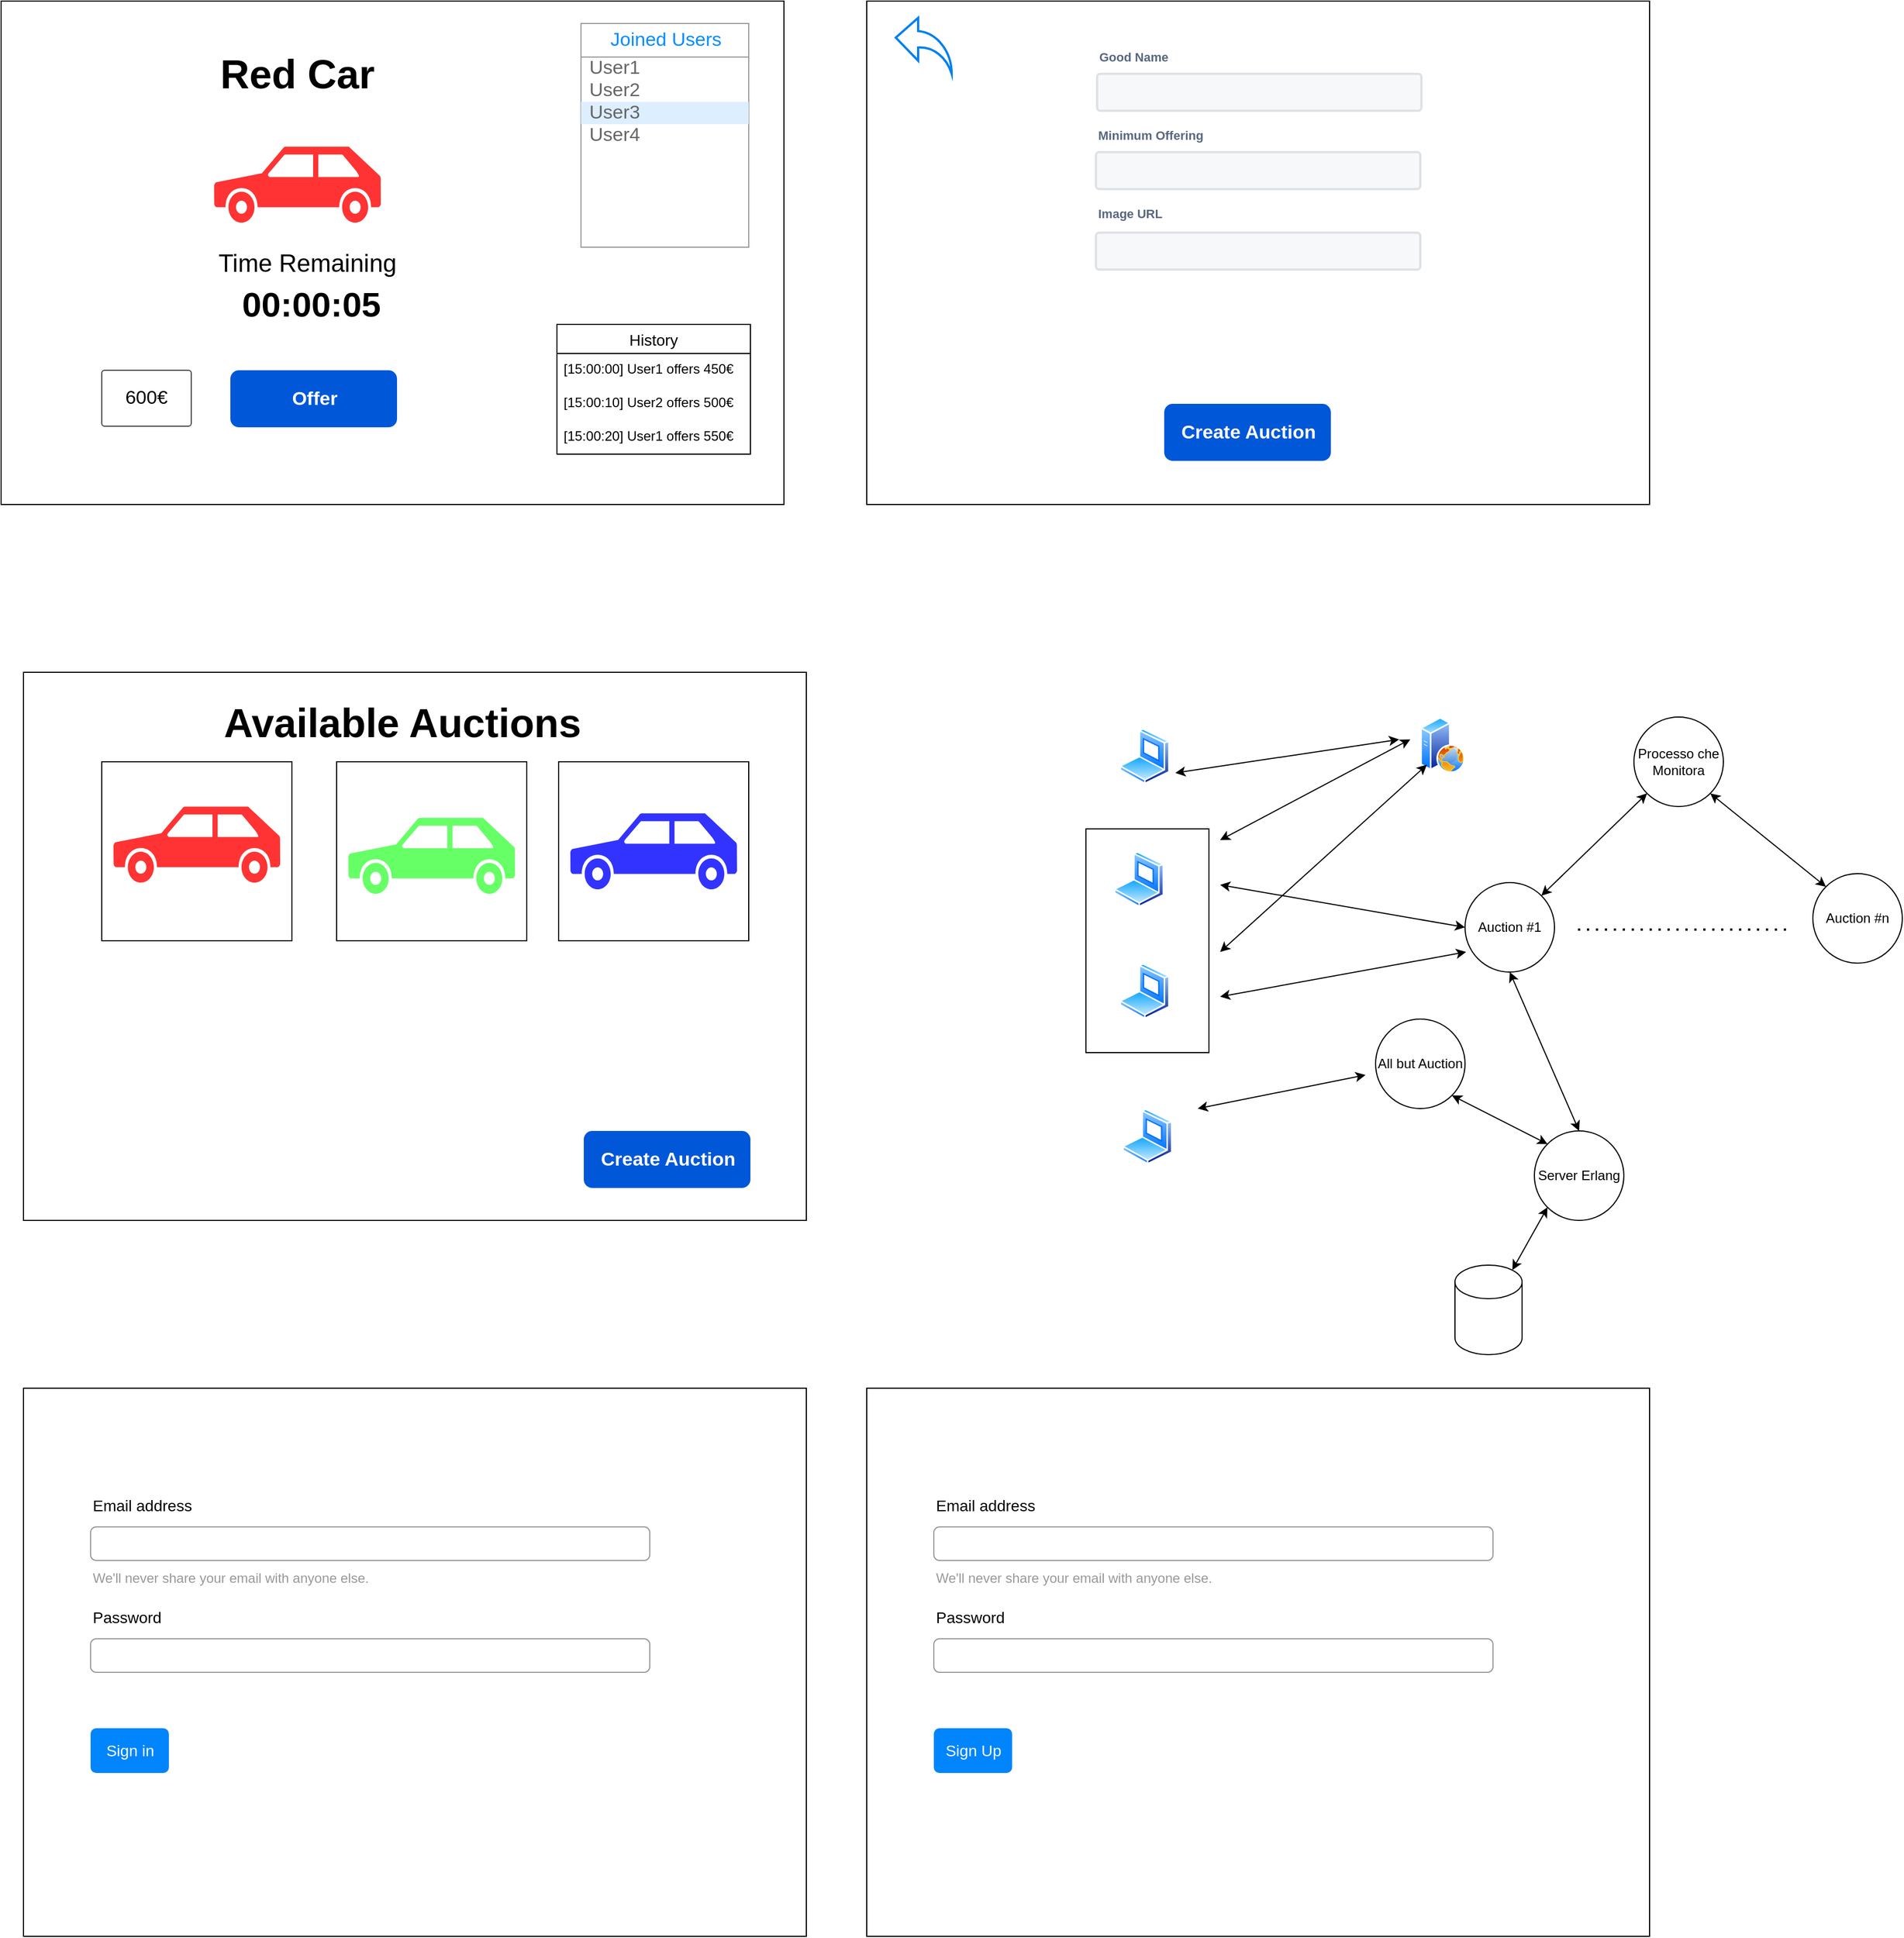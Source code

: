 <mxfile version="16.2.7" type="device"><diagram id="AAyC3lrXOzV0uvskXM_k" name="Page-1"><mxGraphModel dx="897" dy="621" grid="1" gridSize="10" guides="1" tooltips="1" connect="1" arrows="1" fold="1" page="1" pageScale="1" pageWidth="827" pageHeight="1169" math="0" shadow="0"><root><mxCell id="0"/><mxCell id="1" parent="0"/><mxCell id="7mlAIiychvpbXb9Y0mKv-1" value="" style="rounded=0;whiteSpace=wrap;html=1;" parent="1" vertex="1"><mxGeometry x="180" y="180" width="700" height="450" as="geometry"/></mxCell><mxCell id="7mlAIiychvpbXb9Y0mKv-38" value="" style="strokeWidth=1;shadow=0;dashed=0;align=center;html=1;shape=mxgraph.mockup.forms.rrect;rSize=0;strokeColor=#999999;fillColor=#ffffff;" parent="1" vertex="1"><mxGeometry x="698.5" y="200" width="150" height="200" as="geometry"/></mxCell><mxCell id="7mlAIiychvpbXb9Y0mKv-39" value="Joined Users" style="strokeWidth=1;shadow=0;dashed=0;align=center;html=1;shape=mxgraph.mockup.forms.rrect;rSize=0;strokeColor=#999999;fontColor=#008cff;fontSize=17;fillColor=#ffffff;resizeWidth=1;" parent="7mlAIiychvpbXb9Y0mKv-38" vertex="1"><mxGeometry width="150" height="30" relative="1" as="geometry"/></mxCell><mxCell id="7mlAIiychvpbXb9Y0mKv-40" value="User1" style="strokeWidth=1;shadow=0;dashed=0;align=center;html=1;shape=mxgraph.mockup.forms.anchor;fontSize=17;fontColor=#666666;align=left;spacingLeft=5;resizeWidth=1;" parent="7mlAIiychvpbXb9Y0mKv-38" vertex="1"><mxGeometry width="150" height="20" relative="1" as="geometry"><mxPoint y="30" as="offset"/></mxGeometry></mxCell><mxCell id="7mlAIiychvpbXb9Y0mKv-41" value="User2" style="strokeWidth=1;shadow=0;dashed=0;align=center;html=1;shape=mxgraph.mockup.forms.anchor;fontSize=17;fontColor=#666666;align=left;spacingLeft=5;resizeWidth=1;" parent="7mlAIiychvpbXb9Y0mKv-38" vertex="1"><mxGeometry width="150" height="20" relative="1" as="geometry"><mxPoint y="50" as="offset"/></mxGeometry></mxCell><mxCell id="7mlAIiychvpbXb9Y0mKv-42" value="User3" style="strokeWidth=1;shadow=0;dashed=0;align=center;html=1;shape=mxgraph.mockup.forms.rrect;rSize=0;fontSize=17;fontColor=#666666;align=left;spacingLeft=5;fillColor=#ddeeff;strokeColor=none;resizeWidth=1;" parent="7mlAIiychvpbXb9Y0mKv-38" vertex="1"><mxGeometry width="150" height="20" relative="1" as="geometry"><mxPoint y="70" as="offset"/></mxGeometry></mxCell><mxCell id="7mlAIiychvpbXb9Y0mKv-43" value="User4" style="strokeWidth=1;shadow=0;dashed=0;align=center;html=1;shape=mxgraph.mockup.forms.anchor;fontSize=17;fontColor=#666666;align=left;spacingLeft=5;resizeWidth=1;" parent="7mlAIiychvpbXb9Y0mKv-38" vertex="1"><mxGeometry width="150" height="20" relative="1" as="geometry"><mxPoint y="90" as="offset"/></mxGeometry></mxCell><mxCell id="7mlAIiychvpbXb9Y0mKv-46" value="History" style="swimlane;fontStyle=0;childLayout=stackLayout;horizontal=1;startSize=26;horizontalStack=0;resizeParent=1;resizeParentMax=0;resizeLast=0;collapsible=1;marginBottom=0;align=center;fontSize=14;" parent="1" vertex="1"><mxGeometry x="677" y="469" width="173" height="116" as="geometry"/></mxCell><mxCell id="7mlAIiychvpbXb9Y0mKv-47" value="[15:00:00] User1 offers 450€" style="text;strokeColor=none;fillColor=none;spacingLeft=4;spacingRight=4;overflow=hidden;rotatable=0;points=[[0,0.5],[1,0.5]];portConstraint=eastwest;fontSize=12;" parent="7mlAIiychvpbXb9Y0mKv-46" vertex="1"><mxGeometry y="26" width="173" height="30" as="geometry"/></mxCell><mxCell id="7mlAIiychvpbXb9Y0mKv-48" value="[15:00:10] User2 offers 500€" style="text;strokeColor=none;fillColor=none;spacingLeft=4;spacingRight=4;overflow=hidden;rotatable=0;points=[[0,0.5],[1,0.5]];portConstraint=eastwest;fontSize=12;" parent="7mlAIiychvpbXb9Y0mKv-46" vertex="1"><mxGeometry y="56" width="173" height="30" as="geometry"/></mxCell><mxCell id="7mlAIiychvpbXb9Y0mKv-49" value="[15:00:20] User1 offers 550€" style="text;strokeColor=none;fillColor=none;spacingLeft=4;spacingRight=4;overflow=hidden;rotatable=0;points=[[0,0.5],[1,0.5]];portConstraint=eastwest;fontSize=12;" parent="7mlAIiychvpbXb9Y0mKv-46" vertex="1"><mxGeometry y="86" width="173" height="30" as="geometry"/></mxCell><mxCell id="7mlAIiychvpbXb9Y0mKv-50" value="" style="shape=mxgraph.signs.transportation.car_3;html=1;pointerEvents=1;fillColor=#FF3333;strokeColor=none;verticalLabelPosition=bottom;verticalAlign=top;align=center;" parent="1" vertex="1"><mxGeometry x="370.5" y="310" width="149" height="68" as="geometry"/></mxCell><mxCell id="7mlAIiychvpbXb9Y0mKv-51" value="&lt;b&gt;&lt;font style=&quot;font-size: 36px&quot;&gt;Red Car&lt;/font&gt;&lt;/b&gt;" style="text;html=1;strokeColor=none;fillColor=none;align=center;verticalAlign=middle;whiteSpace=wrap;rounded=0;" parent="1" vertex="1"><mxGeometry x="360" y="210" width="170" height="70" as="geometry"/></mxCell><mxCell id="7mlAIiychvpbXb9Y0mKv-52" value="Time Remaining" style="text;html=1;strokeColor=none;fillColor=none;align=center;verticalAlign=middle;whiteSpace=wrap;rounded=0;fontSize=22;" parent="1" vertex="1"><mxGeometry x="370.5" y="400" width="166" height="30" as="geometry"/></mxCell><mxCell id="7mlAIiychvpbXb9Y0mKv-53" value="&lt;b&gt;&lt;font style=&quot;font-size: 31px&quot;&gt;00:00:05&lt;/font&gt;&lt;/b&gt;" style="text;html=1;strokeColor=none;fillColor=none;align=center;verticalAlign=middle;whiteSpace=wrap;rounded=0;fontSize=22;" parent="1" vertex="1"><mxGeometry x="385" y="420" width="145" height="61" as="geometry"/></mxCell><mxCell id="7mlAIiychvpbXb9Y0mKv-55" value="&lt;b&gt;&lt;font style=&quot;font-size: 17px&quot;&gt;Offer&lt;/font&gt;&lt;/b&gt;" style="rounded=1;fillColor=#0057D8;align=center;strokeColor=none;html=1;fontColor=#ffffff;fontSize=12;sketch=0;" parent="1" vertex="1"><mxGeometry x="385" y="510" width="149" height="51" as="geometry"/></mxCell><mxCell id="7mlAIiychvpbXb9Y0mKv-57" value="&lt;font style=&quot;font-size: 17px&quot;&gt;600€&lt;/font&gt;" style="strokeWidth=1;html=1;shadow=0;dashed=0;shape=mxgraph.ios.iTextInput;strokeColor=#444444;buttonText=;fontSize=8;whiteSpace=wrap;align=center;fillColor=none;" parent="1" vertex="1"><mxGeometry x="270" y="510" width="80" height="50" as="geometry"/></mxCell><mxCell id="7mlAIiychvpbXb9Y0mKv-58" value="" style="rounded=0;whiteSpace=wrap;html=1;" parent="1" vertex="1"><mxGeometry x="200" y="780" width="700" height="490" as="geometry"/></mxCell><mxCell id="7mlAIiychvpbXb9Y0mKv-83" value="" style="shape=mxgraph.signs.transportation.car_3;html=1;pointerEvents=1;fillColor=#FF3333;strokeColor=none;verticalLabelPosition=bottom;verticalAlign=top;align=center;" parent="1" vertex="1"><mxGeometry x="280.5" y="900" width="149" height="68" as="geometry"/></mxCell><mxCell id="7mlAIiychvpbXb9Y0mKv-85" value="" style="rounded=0;whiteSpace=wrap;html=1;fontSize=17;fillColor=none;" parent="1" vertex="1"><mxGeometry x="480" y="860" width="170" height="160" as="geometry"/></mxCell><mxCell id="7mlAIiychvpbXb9Y0mKv-88" value="" style="shape=mxgraph.signs.transportation.car_3;html=1;pointerEvents=1;fillColor=#66FF66;strokeColor=none;verticalLabelPosition=bottom;verticalAlign=top;align=center;" parent="1" vertex="1"><mxGeometry x="490.5" y="910" width="149" height="68" as="geometry"/></mxCell><mxCell id="7mlAIiychvpbXb9Y0mKv-89" value="&lt;b&gt;&lt;font style=&quot;font-size: 17px&quot;&gt;Create Auction&lt;/font&gt;&lt;/b&gt;" style="rounded=1;fillColor=#0057D8;align=center;strokeColor=none;html=1;fontColor=#ffffff;fontSize=12;sketch=0;" parent="1" vertex="1"><mxGeometry x="701" y="1190" width="149" height="51" as="geometry"/></mxCell><mxCell id="7mlAIiychvpbXb9Y0mKv-90" value="&lt;b&gt;&lt;font style=&quot;font-size: 36px&quot;&gt;Available Auctions&lt;/font&gt;&lt;/b&gt;" style="text;html=1;strokeColor=none;fillColor=none;align=center;verticalAlign=middle;whiteSpace=wrap;rounded=0;" parent="1" vertex="1"><mxGeometry x="377" y="790" width="324" height="70" as="geometry"/></mxCell><mxCell id="7mlAIiychvpbXb9Y0mKv-91" value="" style="rounded=0;whiteSpace=wrap;html=1;fontSize=17;fillColor=none;" parent="1" vertex="1"><mxGeometry x="678.5" y="860" width="170" height="160" as="geometry"/></mxCell><mxCell id="7mlAIiychvpbXb9Y0mKv-92" value="" style="shape=mxgraph.signs.transportation.car_3;html=1;pointerEvents=1;fillColor=#3333FF;strokeColor=none;verticalLabelPosition=bottom;verticalAlign=top;align=center;" parent="1" vertex="1"><mxGeometry x="689" y="906" width="149" height="68" as="geometry"/></mxCell><mxCell id="7mlAIiychvpbXb9Y0mKv-93" value="" style="rounded=0;whiteSpace=wrap;html=1;fontSize=17;fillColor=none;" parent="1" vertex="1"><mxGeometry x="270" y="860" width="170" height="160" as="geometry"/></mxCell><mxCell id="7mlAIiychvpbXb9Y0mKv-94" value="" style="rounded=0;whiteSpace=wrap;html=1;" parent="1" vertex="1"><mxGeometry x="954" y="180" width="700" height="450" as="geometry"/></mxCell><mxCell id="7mlAIiychvpbXb9Y0mKv-95" value="" style="html=1;verticalLabelPosition=bottom;align=center;labelBackgroundColor=#ffffff;verticalAlign=top;strokeWidth=2;strokeColor=#0080F0;shadow=0;dashed=0;shape=mxgraph.ios7.icons.back;fontSize=36;fillColor=none;" parent="1" vertex="1"><mxGeometry x="980" y="195" width="50" height="50" as="geometry"/></mxCell><mxCell id="7mlAIiychvpbXb9Y0mKv-100" value="Minimum Offering" style="fillColor=none;strokeColor=none;html=1;fontSize=11;fontStyle=0;align=left;fontColor=#596780;fontStyle=1;fontSize=11" parent="1" vertex="1"><mxGeometry x="1159" y="290" width="240" height="20" as="geometry"/></mxCell><mxCell id="7mlAIiychvpbXb9Y0mKv-101" value="" style="rounded=1;arcSize=9;fillColor=#F7F8F9;align=left;spacingLeft=5;strokeColor=#DEE1E6;html=1;strokeWidth=2;fontColor=#596780;fontSize=12" parent="1" vertex="1"><mxGeometry x="1159" y="315" width="290" height="33" as="geometry"/></mxCell><mxCell id="7mlAIiychvpbXb9Y0mKv-102" value="Good Name" style="fillColor=none;strokeColor=none;html=1;fontSize=11;fontStyle=0;align=left;fontColor=#596780;fontStyle=1;fontSize=11" parent="1" vertex="1"><mxGeometry x="1160" y="220" width="240" height="20" as="geometry"/></mxCell><mxCell id="7mlAIiychvpbXb9Y0mKv-103" value="" style="rounded=1;arcSize=9;fillColor=#F7F8F9;align=left;spacingLeft=5;strokeColor=#DEE1E6;html=1;strokeWidth=2;fontColor=#596780;fontSize=12" parent="1" vertex="1"><mxGeometry x="1160" y="245" width="290" height="33" as="geometry"/></mxCell><mxCell id="7mlAIiychvpbXb9Y0mKv-104" value="Image URL" style="fillColor=none;strokeColor=none;html=1;fontSize=11;fontStyle=0;align=left;fontColor=#596780;fontStyle=1;fontSize=11" parent="1" vertex="1"><mxGeometry x="1159" y="360" width="240" height="20" as="geometry"/></mxCell><mxCell id="7mlAIiychvpbXb9Y0mKv-105" value="" style="rounded=1;arcSize=9;fillColor=#F7F8F9;align=left;spacingLeft=5;strokeColor=#DEE1E6;html=1;strokeWidth=2;fontColor=#596780;fontSize=12" parent="1" vertex="1"><mxGeometry x="1159" y="387" width="290" height="33" as="geometry"/></mxCell><mxCell id="7mlAIiychvpbXb9Y0mKv-106" value="&lt;b&gt;&lt;font style=&quot;font-size: 17px&quot;&gt;Create Auction&lt;/font&gt;&lt;/b&gt;" style="rounded=1;fillColor=#0057D8;align=center;strokeColor=none;html=1;fontColor=#ffffff;fontSize=12;sketch=0;" parent="1" vertex="1"><mxGeometry x="1220" y="540" width="149" height="51" as="geometry"/></mxCell><mxCell id="7mlAIiychvpbXb9Y0mKv-107" value="" style="rounded=0;whiteSpace=wrap;html=1;" parent="1" vertex="1"><mxGeometry x="200" y="1420" width="700" height="490" as="geometry"/></mxCell><mxCell id="7mlAIiychvpbXb9Y0mKv-108" value="Email address" style="fillColor=none;strokeColor=none;align=left;fontSize=14;" parent="1" vertex="1"><mxGeometry width="260" height="40" relative="1" as="geometry"><mxPoint x="260" y="1504" as="offset"/></mxGeometry></mxCell><mxCell id="7mlAIiychvpbXb9Y0mKv-109" value="" style="html=1;shadow=0;dashed=0;shape=mxgraph.bootstrap.rrect;rSize=5;fillColor=none;strokeColor=#999999;align=left;spacing=15;fontSize=14;fontColor=#6C767D;" parent="1" vertex="1"><mxGeometry width="500" height="30" relative="1" as="geometry"><mxPoint x="260" y="1544" as="offset"/></mxGeometry></mxCell><mxCell id="7mlAIiychvpbXb9Y0mKv-110" value="We'll never share your email with anyone else." style="fillColor=none;strokeColor=none;align=left;spacing=2;fontSize=12;fontColor=#999999;" parent="1" vertex="1"><mxGeometry width="260" height="30" relative="1" as="geometry"><mxPoint x="260" y="1574" as="offset"/></mxGeometry></mxCell><mxCell id="7mlAIiychvpbXb9Y0mKv-111" value="Password" style="fillColor=none;strokeColor=none;align=left;fontSize=14;" parent="1" vertex="1"><mxGeometry width="260" height="40" relative="1" as="geometry"><mxPoint x="260" y="1604" as="offset"/></mxGeometry></mxCell><mxCell id="7mlAIiychvpbXb9Y0mKv-112" value="" style="html=1;shadow=0;dashed=0;shape=mxgraph.bootstrap.rrect;rSize=5;fillColor=none;strokeColor=#999999;align=left;spacing=15;fontSize=14;fontColor=#6C767D;" parent="1" vertex="1"><mxGeometry width="500" height="30" relative="1" as="geometry"><mxPoint x="260" y="1644" as="offset"/></mxGeometry></mxCell><mxCell id="7mlAIiychvpbXb9Y0mKv-114" value="Sign in" style="html=1;shadow=0;dashed=0;shape=mxgraph.bootstrap.rrect;rSize=5;fillColor=#0085FC;strokeColor=none;align=center;fontSize=14;fontColor=#FFFFFF;" parent="1" vertex="1"><mxGeometry width="70" height="40" relative="1" as="geometry"><mxPoint x="260" y="1724" as="offset"/></mxGeometry></mxCell><mxCell id="7mlAIiychvpbXb9Y0mKv-116" value="" style="rounded=0;whiteSpace=wrap;html=1;" parent="1" vertex="1"><mxGeometry x="954" y="1420" width="700" height="490" as="geometry"/></mxCell><mxCell id="7mlAIiychvpbXb9Y0mKv-117" value="Email address" style="fillColor=none;strokeColor=none;align=left;fontSize=14;" parent="1" vertex="1"><mxGeometry x="1014" y="1504" width="260" height="40" as="geometry"/></mxCell><mxCell id="7mlAIiychvpbXb9Y0mKv-118" value="" style="html=1;shadow=0;dashed=0;shape=mxgraph.bootstrap.rrect;rSize=5;fillColor=none;strokeColor=#999999;align=left;spacing=15;fontSize=14;fontColor=#6C767D;" parent="1" vertex="1"><mxGeometry x="1014" y="1544" width="500" height="30" as="geometry"/></mxCell><mxCell id="7mlAIiychvpbXb9Y0mKv-119" value="We'll never share your email with anyone else." style="fillColor=none;strokeColor=none;align=left;spacing=2;fontSize=12;fontColor=#999999;" parent="1" vertex="1"><mxGeometry x="1014" y="1574" width="260" height="30" as="geometry"/></mxCell><mxCell id="7mlAIiychvpbXb9Y0mKv-120" value="Password" style="fillColor=none;strokeColor=none;align=left;fontSize=14;" parent="1" vertex="1"><mxGeometry x="1014" y="1604" width="260" height="40" as="geometry"/></mxCell><mxCell id="7mlAIiychvpbXb9Y0mKv-121" value="" style="html=1;shadow=0;dashed=0;shape=mxgraph.bootstrap.rrect;rSize=5;fillColor=none;strokeColor=#999999;align=left;spacing=15;fontSize=14;fontColor=#6C767D;" parent="1" vertex="1"><mxGeometry x="1014" y="1644" width="500" height="30" as="geometry"/></mxCell><mxCell id="7mlAIiychvpbXb9Y0mKv-122" value="Sign Up" style="html=1;shadow=0;dashed=0;shape=mxgraph.bootstrap.rrect;rSize=5;fillColor=#0085FC;strokeColor=none;align=center;fontSize=14;fontColor=#FFFFFF;" parent="1" vertex="1"><mxGeometry x="1014" y="1724" width="70" height="40" as="geometry"/></mxCell><mxCell id="nW9M0cd0e0X061YmGpTz-1" value="Server Erlang" style="ellipse;whiteSpace=wrap;html=1;aspect=fixed;" vertex="1" parent="1"><mxGeometry x="1551" y="1190" width="80" height="80" as="geometry"/></mxCell><mxCell id="nW9M0cd0e0X061YmGpTz-2" value="" style="shape=cylinder3;whiteSpace=wrap;html=1;boundedLbl=1;backgroundOutline=1;size=15;" vertex="1" parent="1"><mxGeometry x="1480" y="1310" width="60" height="80" as="geometry"/></mxCell><mxCell id="nW9M0cd0e0X061YmGpTz-3" value="" style="aspect=fixed;perimeter=ellipsePerimeter;html=1;align=center;shadow=0;dashed=0;spacingTop=3;image;image=img/lib/active_directory/web_server.svg;" vertex="1" parent="1"><mxGeometry x="1449" y="820" width="40" height="50" as="geometry"/></mxCell><mxCell id="nW9M0cd0e0X061YmGpTz-4" value="" style="aspect=fixed;perimeter=ellipsePerimeter;html=1;align=center;shadow=0;dashed=0;spacingTop=3;image;image=img/lib/active_directory/laptop_client.svg;" vertex="1" parent="1"><mxGeometry x="1175" y="940" width="45" height="50" as="geometry"/></mxCell><mxCell id="nW9M0cd0e0X061YmGpTz-5" value="" style="aspect=fixed;perimeter=ellipsePerimeter;html=1;align=center;shadow=0;dashed=0;spacingTop=3;image;image=img/lib/active_directory/laptop_client.svg;" vertex="1" parent="1"><mxGeometry x="1180" y="1040" width="45" height="50" as="geometry"/></mxCell><mxCell id="nW9M0cd0e0X061YmGpTz-6" value="" style="aspect=fixed;perimeter=ellipsePerimeter;html=1;align=center;shadow=0;dashed=0;spacingTop=3;image;image=img/lib/active_directory/laptop_client.svg;" vertex="1" parent="1"><mxGeometry x="1180" y="830" width="45" height="50" as="geometry"/></mxCell><mxCell id="nW9M0cd0e0X061YmGpTz-7" value="" style="endArrow=classic;startArrow=classic;html=1;rounded=0;entryX=0;entryY=1;entryDx=0;entryDy=0;" edge="1" parent="1" target="nW9M0cd0e0X061YmGpTz-3"><mxGeometry width="50" height="50" relative="1" as="geometry"><mxPoint x="1270" y="1030" as="sourcePoint"/><mxPoint x="1280" y="1030" as="targetPoint"/></mxGeometry></mxCell><mxCell id="nW9M0cd0e0X061YmGpTz-8" value="" style="endArrow=classic;startArrow=classic;html=1;rounded=0;" edge="1" parent="1"><mxGeometry width="50" height="50" relative="1" as="geometry"><mxPoint x="1270" y="930" as="sourcePoint"/><mxPoint x="1440" y="840" as="targetPoint"/></mxGeometry></mxCell><mxCell id="nW9M0cd0e0X061YmGpTz-9" value="" style="endArrow=classic;startArrow=classic;html=1;rounded=0;" edge="1" parent="1"><mxGeometry width="50" height="50" relative="1" as="geometry"><mxPoint x="1230" y="870" as="sourcePoint"/><mxPoint x="1430" y="840" as="targetPoint"/></mxGeometry></mxCell><mxCell id="nW9M0cd0e0X061YmGpTz-10" value="" style="rounded=0;whiteSpace=wrap;html=1;fillColor=none;" vertex="1" parent="1"><mxGeometry x="1150" y="920" width="110" height="200" as="geometry"/></mxCell><mxCell id="nW9M0cd0e0X061YmGpTz-12" value="Auction #1" style="ellipse;whiteSpace=wrap;html=1;aspect=fixed;" vertex="1" parent="1"><mxGeometry x="1489" y="968" width="80" height="80" as="geometry"/></mxCell><mxCell id="nW9M0cd0e0X061YmGpTz-13" value="" style="endArrow=classic;startArrow=classic;html=1;rounded=0;entryX=0.012;entryY=0.775;entryDx=0;entryDy=0;entryPerimeter=0;" edge="1" parent="1" target="nW9M0cd0e0X061YmGpTz-12"><mxGeometry width="50" height="50" relative="1" as="geometry"><mxPoint x="1270" y="1070" as="sourcePoint"/><mxPoint x="1450" y="1020" as="targetPoint"/></mxGeometry></mxCell><mxCell id="nW9M0cd0e0X061YmGpTz-14" value="" style="endArrow=classic;startArrow=classic;html=1;rounded=0;entryX=0;entryY=0.5;entryDx=0;entryDy=0;" edge="1" parent="1" target="nW9M0cd0e0X061YmGpTz-12"><mxGeometry width="50" height="50" relative="1" as="geometry"><mxPoint x="1270" y="970" as="sourcePoint"/><mxPoint x="1480" y="1010" as="targetPoint"/></mxGeometry></mxCell><mxCell id="nW9M0cd0e0X061YmGpTz-15" value="" style="endArrow=classic;startArrow=classic;html=1;rounded=0;exitX=0.855;exitY=0;exitDx=0;exitDy=4.35;exitPerimeter=0;entryX=0;entryY=1;entryDx=0;entryDy=0;" edge="1" parent="1" source="nW9M0cd0e0X061YmGpTz-2" target="nW9M0cd0e0X061YmGpTz-1"><mxGeometry width="50" height="50" relative="1" as="geometry"><mxPoint x="1471" y="1300" as="sourcePoint"/><mxPoint x="1521" y="1250" as="targetPoint"/></mxGeometry></mxCell><mxCell id="nW9M0cd0e0X061YmGpTz-17" value="Processo che Monitora" style="ellipse;whiteSpace=wrap;html=1;aspect=fixed;fillColor=none;" vertex="1" parent="1"><mxGeometry x="1640" y="820" width="80" height="80" as="geometry"/></mxCell><mxCell id="nW9M0cd0e0X061YmGpTz-18" value="" style="endArrow=classic;startArrow=classic;html=1;rounded=0;exitX=1;exitY=0;exitDx=0;exitDy=0;entryX=0;entryY=1;entryDx=0;entryDy=0;" edge="1" parent="1" source="nW9M0cd0e0X061YmGpTz-12" target="nW9M0cd0e0X061YmGpTz-17"><mxGeometry width="50" height="50" relative="1" as="geometry"><mxPoint x="1640" y="980" as="sourcePoint"/><mxPoint x="1690" y="930" as="targetPoint"/></mxGeometry></mxCell><mxCell id="nW9M0cd0e0X061YmGpTz-19" value="" style="endArrow=none;dashed=1;html=1;dashPattern=1 3;strokeWidth=2;rounded=0;" edge="1" parent="1"><mxGeometry width="50" height="50" relative="1" as="geometry"><mxPoint x="1590" y="1010" as="sourcePoint"/><mxPoint x="1780" y="1010" as="targetPoint"/></mxGeometry></mxCell><mxCell id="nW9M0cd0e0X061YmGpTz-20" value="" style="endArrow=classic;startArrow=classic;html=1;rounded=0;entryX=0.5;entryY=1;entryDx=0;entryDy=0;exitX=0.5;exitY=0;exitDx=0;exitDy=0;" edge="1" parent="1" source="nW9M0cd0e0X061YmGpTz-1" target="nW9M0cd0e0X061YmGpTz-12"><mxGeometry width="50" height="50" relative="1" as="geometry"><mxPoint x="1580" y="1180" as="sourcePoint"/><mxPoint x="1630" y="1130" as="targetPoint"/></mxGeometry></mxCell><mxCell id="nW9M0cd0e0X061YmGpTz-21" value="Auction #n" style="ellipse;whiteSpace=wrap;html=1;aspect=fixed;fillColor=none;" vertex="1" parent="1"><mxGeometry x="1800" y="960" width="80" height="80" as="geometry"/></mxCell><mxCell id="nW9M0cd0e0X061YmGpTz-22" value="" style="endArrow=classic;startArrow=classic;html=1;rounded=0;entryX=1;entryY=1;entryDx=0;entryDy=0;exitX=0;exitY=0;exitDx=0;exitDy=0;" edge="1" parent="1" source="nW9M0cd0e0X061YmGpTz-21" target="nW9M0cd0e0X061YmGpTz-17"><mxGeometry width="50" height="50" relative="1" as="geometry"><mxPoint x="1750" y="950" as="sourcePoint"/><mxPoint x="1800" y="900" as="targetPoint"/></mxGeometry></mxCell><mxCell id="nW9M0cd0e0X061YmGpTz-23" value="All but Auction" style="ellipse;whiteSpace=wrap;html=1;aspect=fixed;fillColor=none;" vertex="1" parent="1"><mxGeometry x="1409" y="1090" width="80" height="80" as="geometry"/></mxCell><mxCell id="nW9M0cd0e0X061YmGpTz-24" value="" style="endArrow=classic;startArrow=classic;html=1;rounded=0;entryX=1;entryY=1;entryDx=0;entryDy=0;exitX=0;exitY=0;exitDx=0;exitDy=0;" edge="1" parent="1" source="nW9M0cd0e0X061YmGpTz-1" target="nW9M0cd0e0X061YmGpTz-23"><mxGeometry width="50" height="50" relative="1" as="geometry"><mxPoint x="1380" y="1300" as="sourcePoint"/><mxPoint x="1430" y="1250" as="targetPoint"/></mxGeometry></mxCell><mxCell id="nW9M0cd0e0X061YmGpTz-25" value="" style="endArrow=classic;startArrow=classic;html=1;rounded=0;" edge="1" parent="1"><mxGeometry width="50" height="50" relative="1" as="geometry"><mxPoint x="1250" y="1170" as="sourcePoint"/><mxPoint x="1400" y="1140" as="targetPoint"/></mxGeometry></mxCell><mxCell id="nW9M0cd0e0X061YmGpTz-26" value="" style="aspect=fixed;perimeter=ellipsePerimeter;html=1;align=center;shadow=0;dashed=0;spacingTop=3;image;image=img/lib/active_directory/laptop_client.svg;" vertex="1" parent="1"><mxGeometry x="1182.5" y="1170" width="45" height="50" as="geometry"/></mxCell></root></mxGraphModel></diagram></mxfile>